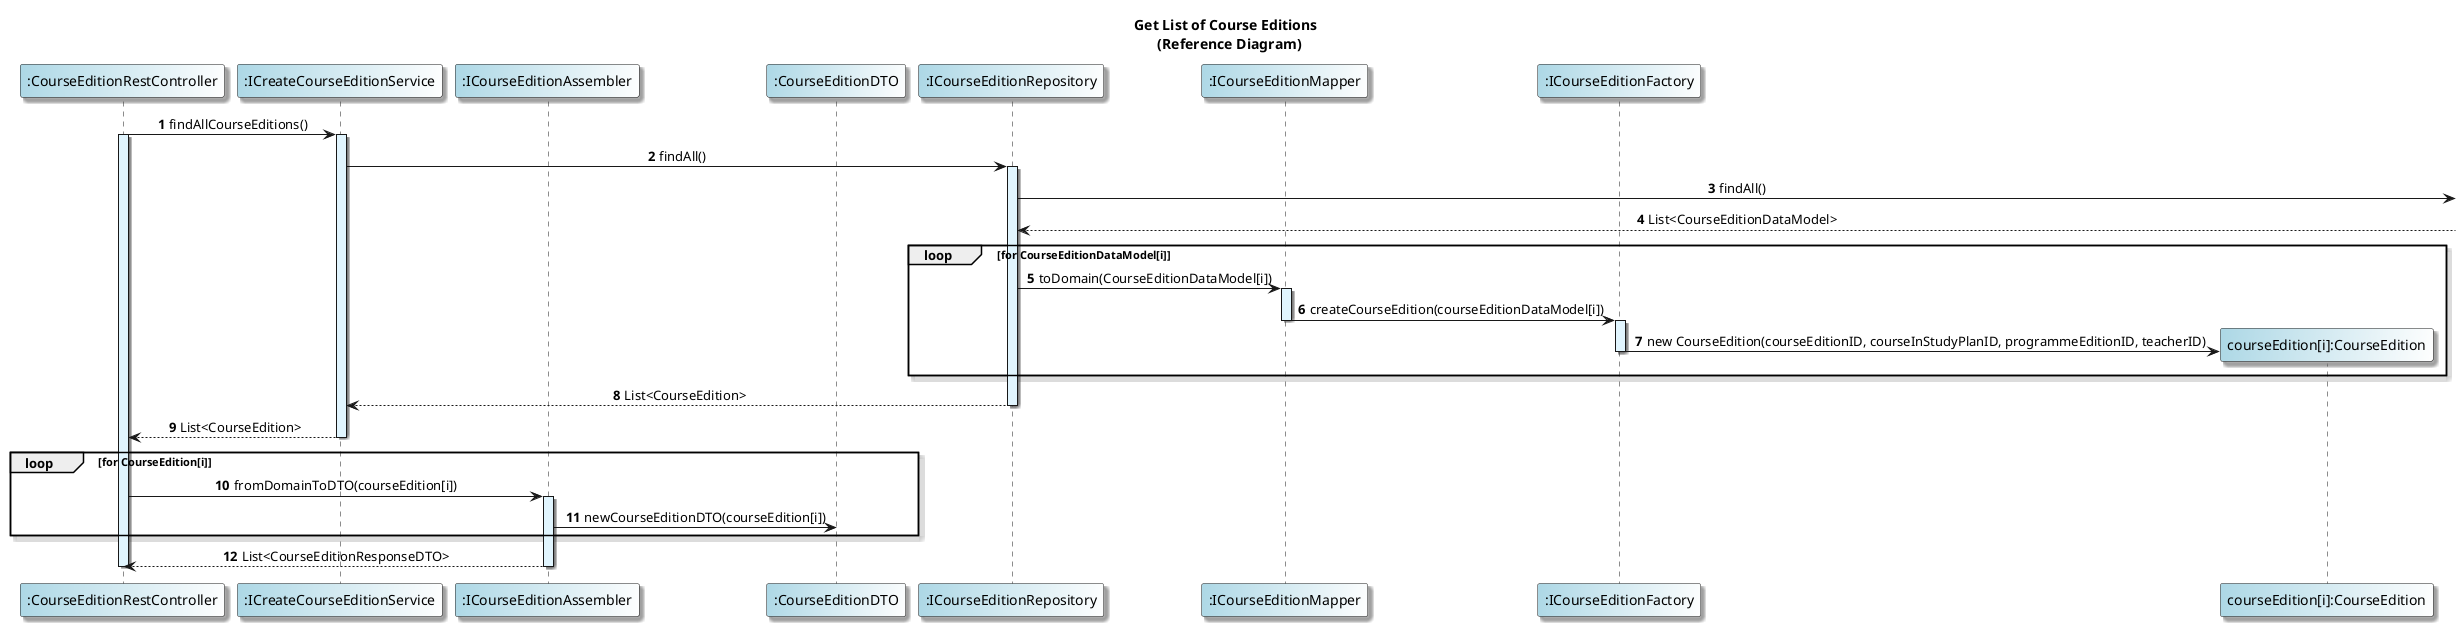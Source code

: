 @startuml
title Get List of Course Editions \n (Reference Diagram)

skinparam titleFontName "Verdana"
skinparam defaultFontName "Verdana"
skinparam defaultTextAlignment center
skinparam shadowing true
skinparam actorBackgroundColor #lightblue
skinparam participantBackgroundColor #lightblue/white

autonumber

participant ":CourseEditionRestController" as C  #lightblue/white
participant ":ICreateCourseEditionService" as CES #lightblue/white
participant ":ICourseEditionAssembler" as CEM #lightblue/white
participant ":CourseEditionDTO" as CEDTO #lightblue/white
participant ":ICourseEditionRepository" as CER #lightblue/white
participant ":ICourseEditionMapper" as M #lightblue/white
participant ":ICourseEditionFactory" as CEF #lightblue/white
participant "courseEdition[i]:CourseEdition" as CE #lightblue/white

C -> CES: findAllCourseEditions()
activate C  #E1F5FE

activate CES  #E1F5FE
CES -> CER: findAll()
activate CER #E1F5FE

CER -> : findAll()
CER <-- : List<CourseEditionDataModel>

loop for CourseEditionDataModel[i]
CER -> M: toDomain(CourseEditionDataModel[i])
activate M #E1F5FE
M -> CEF: createCourseEdition(courseEditionDataModel[i])
deactivate M
activate CEF #E1F5FE
CEF -> CE**: new CourseEdition(courseEditionID, courseInStudyPlanID, programmeEditionID, teacherID)
deactivate CEF
end

CER --> CES --: List<CourseEdition>
deactivate CER
CES --> C: List<CourseEdition>
deactivate CES

loop for CourseEdition[i]
C -> CEM: fromDomainToDTO(courseEdition[i])
activate CEM #E1F5FE
CEM -> CEDTO: newCourseEditionDTO(courseEdition[i])

end

CEM --> C: List<CourseEditionResponseDTO>
deactivate CEM

deactivate C
@enduml
